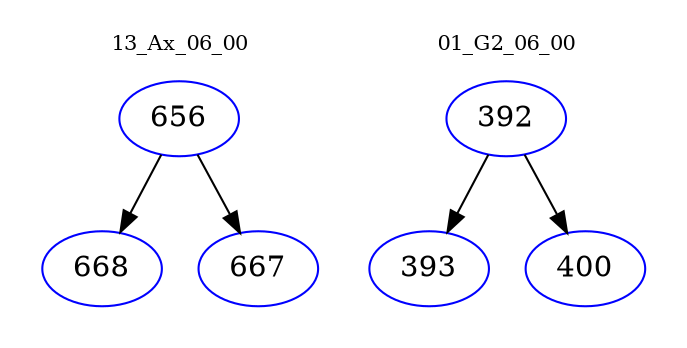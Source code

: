 digraph{
subgraph cluster_0 {
color = white
label = "13_Ax_06_00";
fontsize=10;
T0_656 [label="656", color="blue"]
T0_656 -> T0_668 [color="black"]
T0_668 [label="668", color="blue"]
T0_656 -> T0_667 [color="black"]
T0_667 [label="667", color="blue"]
}
subgraph cluster_1 {
color = white
label = "01_G2_06_00";
fontsize=10;
T1_392 [label="392", color="blue"]
T1_392 -> T1_393 [color="black"]
T1_393 [label="393", color="blue"]
T1_392 -> T1_400 [color="black"]
T1_400 [label="400", color="blue"]
}
}
